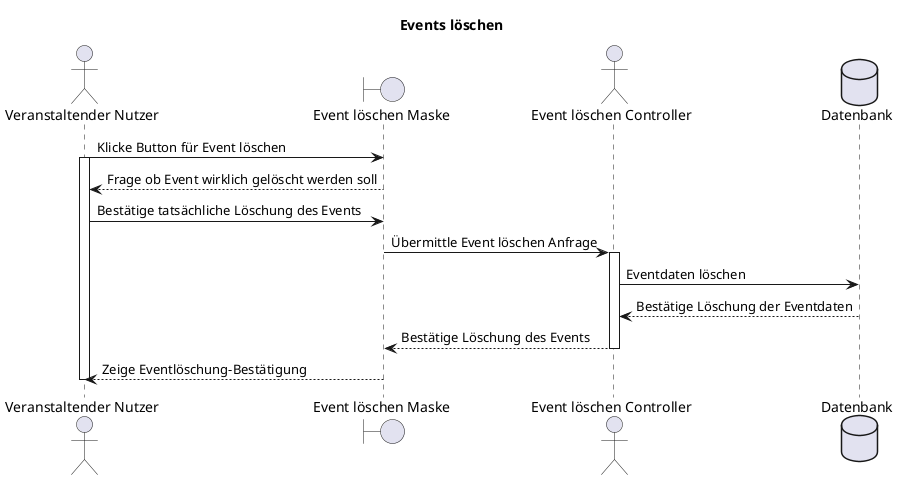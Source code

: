 @startuml F003_eventsLoeschen_seq
title "Events löschen"

actor "Veranstaltender Nutzer" as user
boundary "Event löschen Maske" as deleteEventMask
actor "Event löschen Controller" as controller
database "Datenbank" as db

user -> deleteEventMask: Klicke Button für Event löschen
activate user
user <-- deleteEventMask: Frage ob Event wirklich gelöscht werden soll
user -> deleteEventMask: Bestätige tatsächliche Löschung des Events
deleteEventMask -> controller: Übermittle Event löschen Anfrage
activate controller
controller -> db: Eventdaten löschen
controller <-- db: Bestätige Löschung der Eventdaten
deleteEventMask <-- controller: Bestätige Löschung des Events
deactivate controller

user <-- deleteEventMask: Zeige Eventlöschung-Bestätigung
deactivate user
@enduml